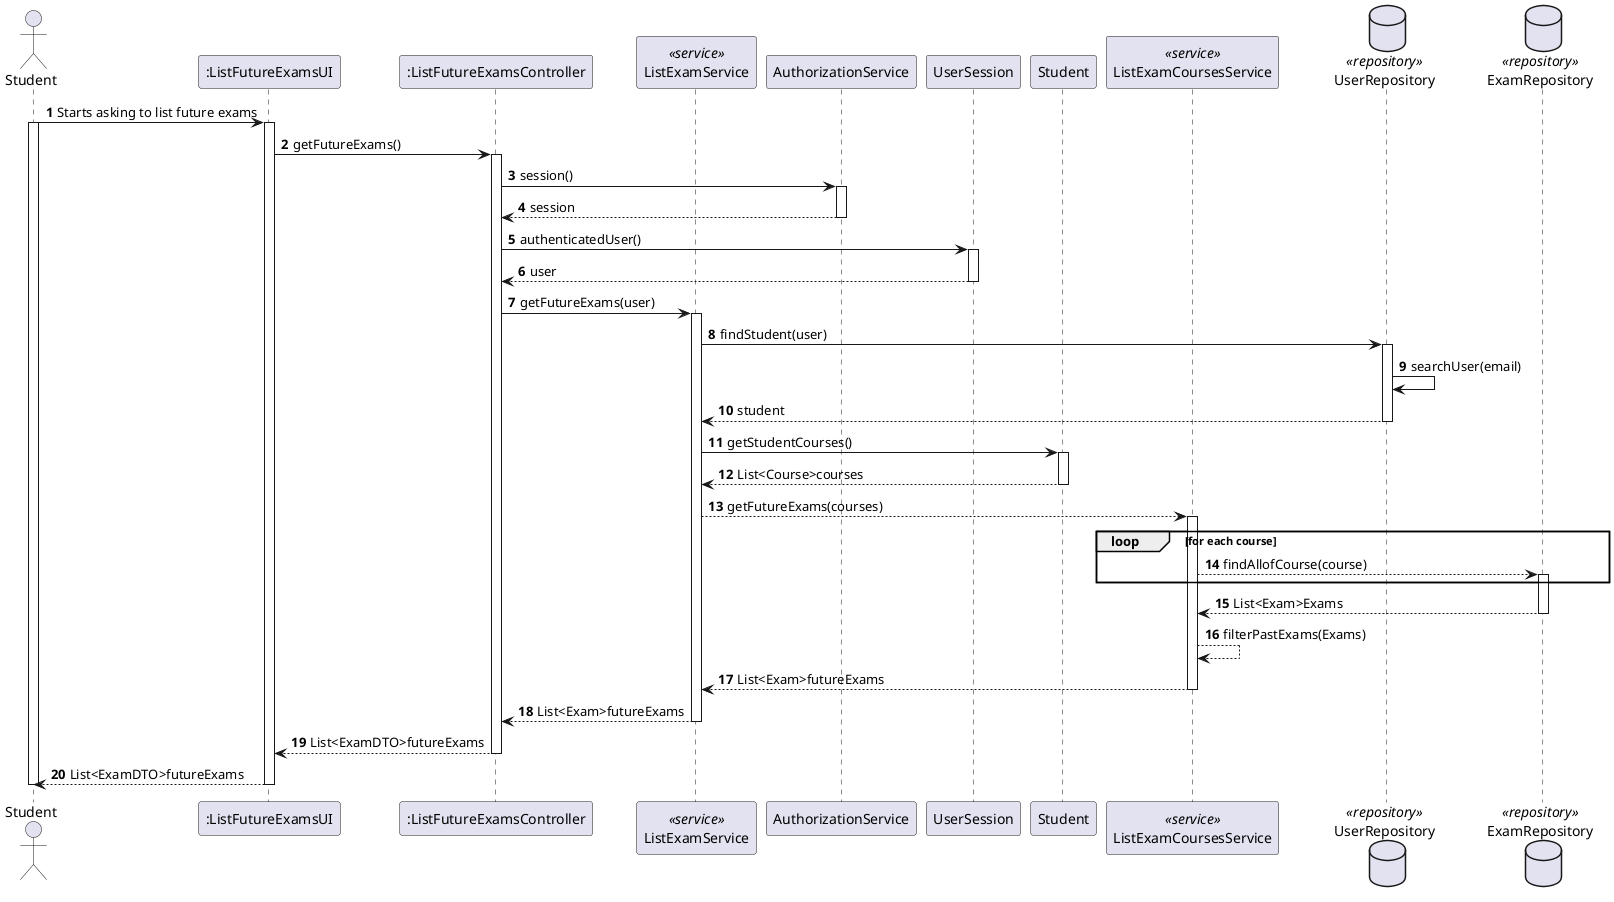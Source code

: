 @startuml
'https://plantuml.com/sequence-diagram

autonumber

Actor Student as stu

participant ":ListFutureExamsUI" as UI
participant ":ListFutureExamsController" as Con
participant "ListExamService" as LE <<service>>
participant "AuthorizationService" as AUTHZ
participant "UserSession" as USS
participant Student as STU
participant ListExamCoursesService as LEC<<service>>
database UserRepository as USR <<repository>>
database ExamRepository as EXR <<repository>>

stu -> UI : Starts asking to list future exams
activate stu
activate UI

UI-> Con : getFutureExams()
activate Con


Con->AUTHZ : session()
 activate AUTHZ
 AUTHZ --> Con: session
 deactivate AUTHZ

 Con -> USS: authenticatedUser()
 activate USS
 USS --> Con: user
 deactivate USS
 Con -> LE: getFutureExams(user)
activate LE
LE->USR: findStudent(user)
activate USR
USR->USR:searchUser(email)
USR-->LE: student
deactivate USR
LE->STU: getStudentCourses()
activate STU
STU-->LE: List<Course>courses
deactivate STU
LE-->LEC: getFutureExams(courses)
activate LEC
loop for each course

LEC-->EXR: findAllofCourse(course)
activate EXR
end loop
EXR-->LEC: List<Exam>Exams
deactivate EXR
LEC-->LEC: filterPastExams(Exams)
LEC-->LE: List<Exam>futureExams
deactivate LEC
LE-->Con: List<Exam>futureExams
deactivate LE
Con-->UI: List<ExamDTO>futureExams
deactivate Con
UI-->stu: List<ExamDTO>futureExams
deactivate UI
deactivate stu

@enduml